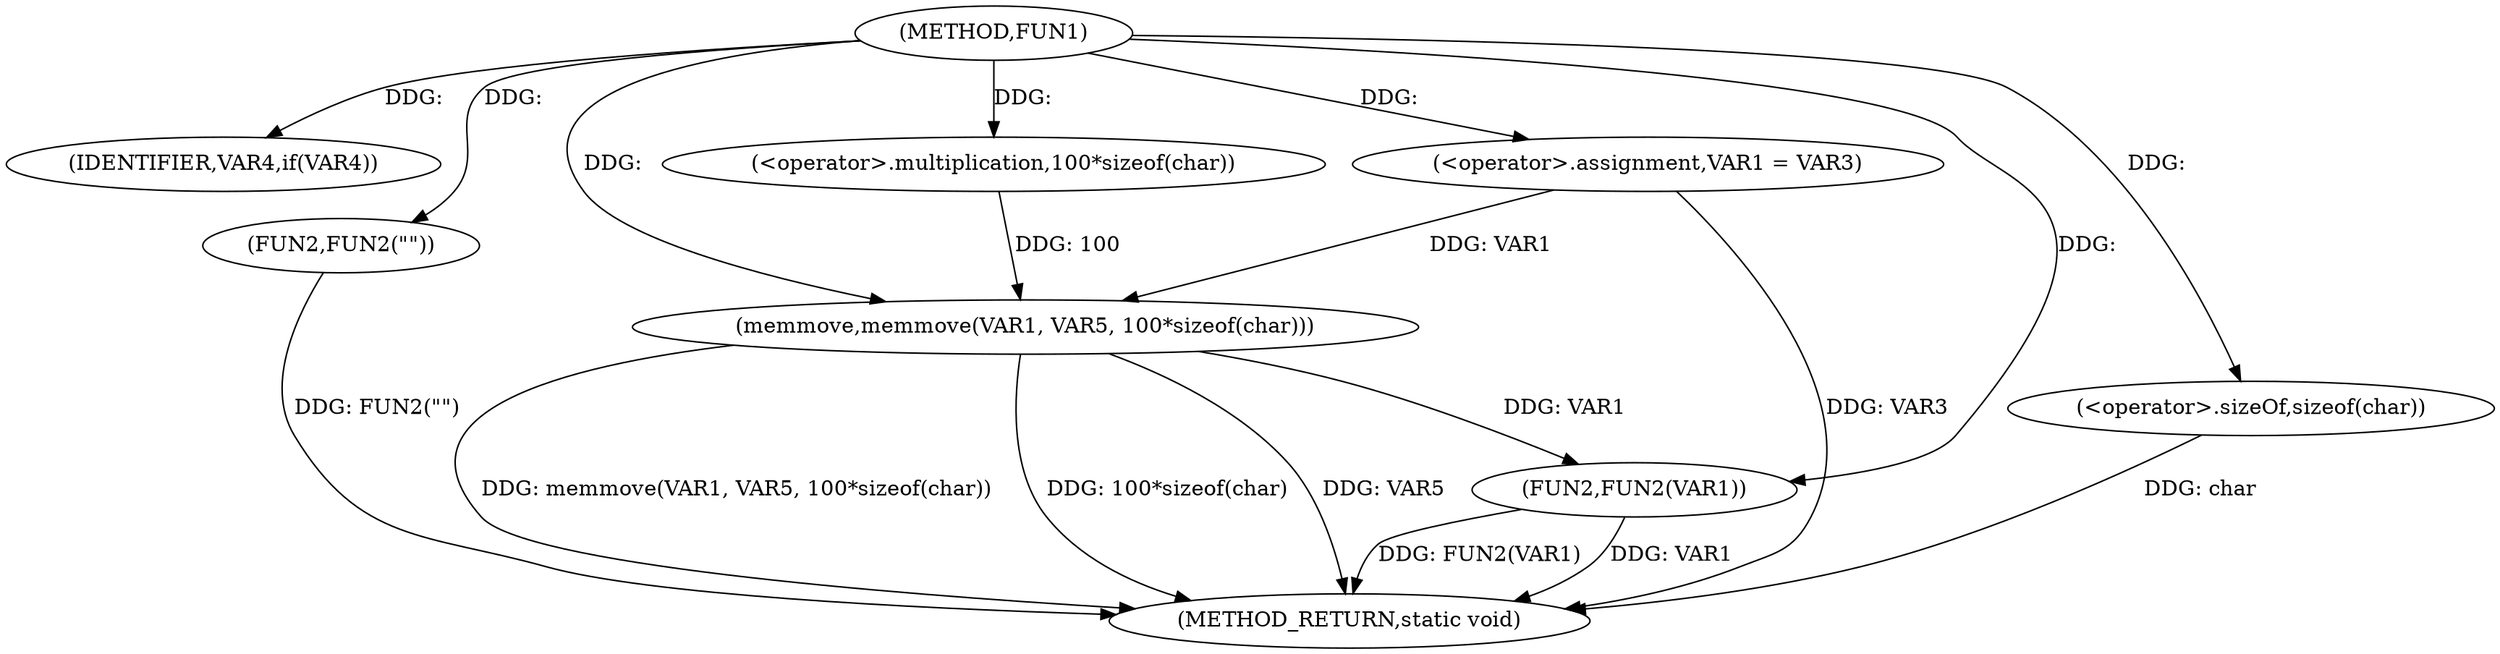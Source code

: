 digraph FUN1 {  
"1000100" [label = "(METHOD,FUN1)" ]
"1000126" [label = "(METHOD_RETURN,static void)" ]
"1000106" [label = "(IDENTIFIER,VAR4,if(VAR4))" ]
"1000108" [label = "(FUN2,FUN2(\"\"))" ]
"1000112" [label = "(<operator>.assignment,VAR1 = VAR3)" ]
"1000117" [label = "(memmove,memmove(VAR1, VAR5, 100*sizeof(char)))" ]
"1000120" [label = "(<operator>.multiplication,100*sizeof(char))" ]
"1000122" [label = "(<operator>.sizeOf,sizeof(char))" ]
"1000124" [label = "(FUN2,FUN2(VAR1))" ]
  "1000117" -> "1000126"  [ label = "DDG: memmove(VAR1, VAR5, 100*sizeof(char))"] 
  "1000124" -> "1000126"  [ label = "DDG: VAR1"] 
  "1000108" -> "1000126"  [ label = "DDG: FUN2(\"\")"] 
  "1000112" -> "1000126"  [ label = "DDG: VAR3"] 
  "1000122" -> "1000126"  [ label = "DDG: char"] 
  "1000117" -> "1000126"  [ label = "DDG: 100*sizeof(char)"] 
  "1000117" -> "1000126"  [ label = "DDG: VAR5"] 
  "1000124" -> "1000126"  [ label = "DDG: FUN2(VAR1)"] 
  "1000100" -> "1000106"  [ label = "DDG: "] 
  "1000100" -> "1000108"  [ label = "DDG: "] 
  "1000100" -> "1000112"  [ label = "DDG: "] 
  "1000112" -> "1000117"  [ label = "DDG: VAR1"] 
  "1000100" -> "1000117"  [ label = "DDG: "] 
  "1000120" -> "1000117"  [ label = "DDG: 100"] 
  "1000100" -> "1000120"  [ label = "DDG: "] 
  "1000100" -> "1000122"  [ label = "DDG: "] 
  "1000117" -> "1000124"  [ label = "DDG: VAR1"] 
  "1000100" -> "1000124"  [ label = "DDG: "] 
}

